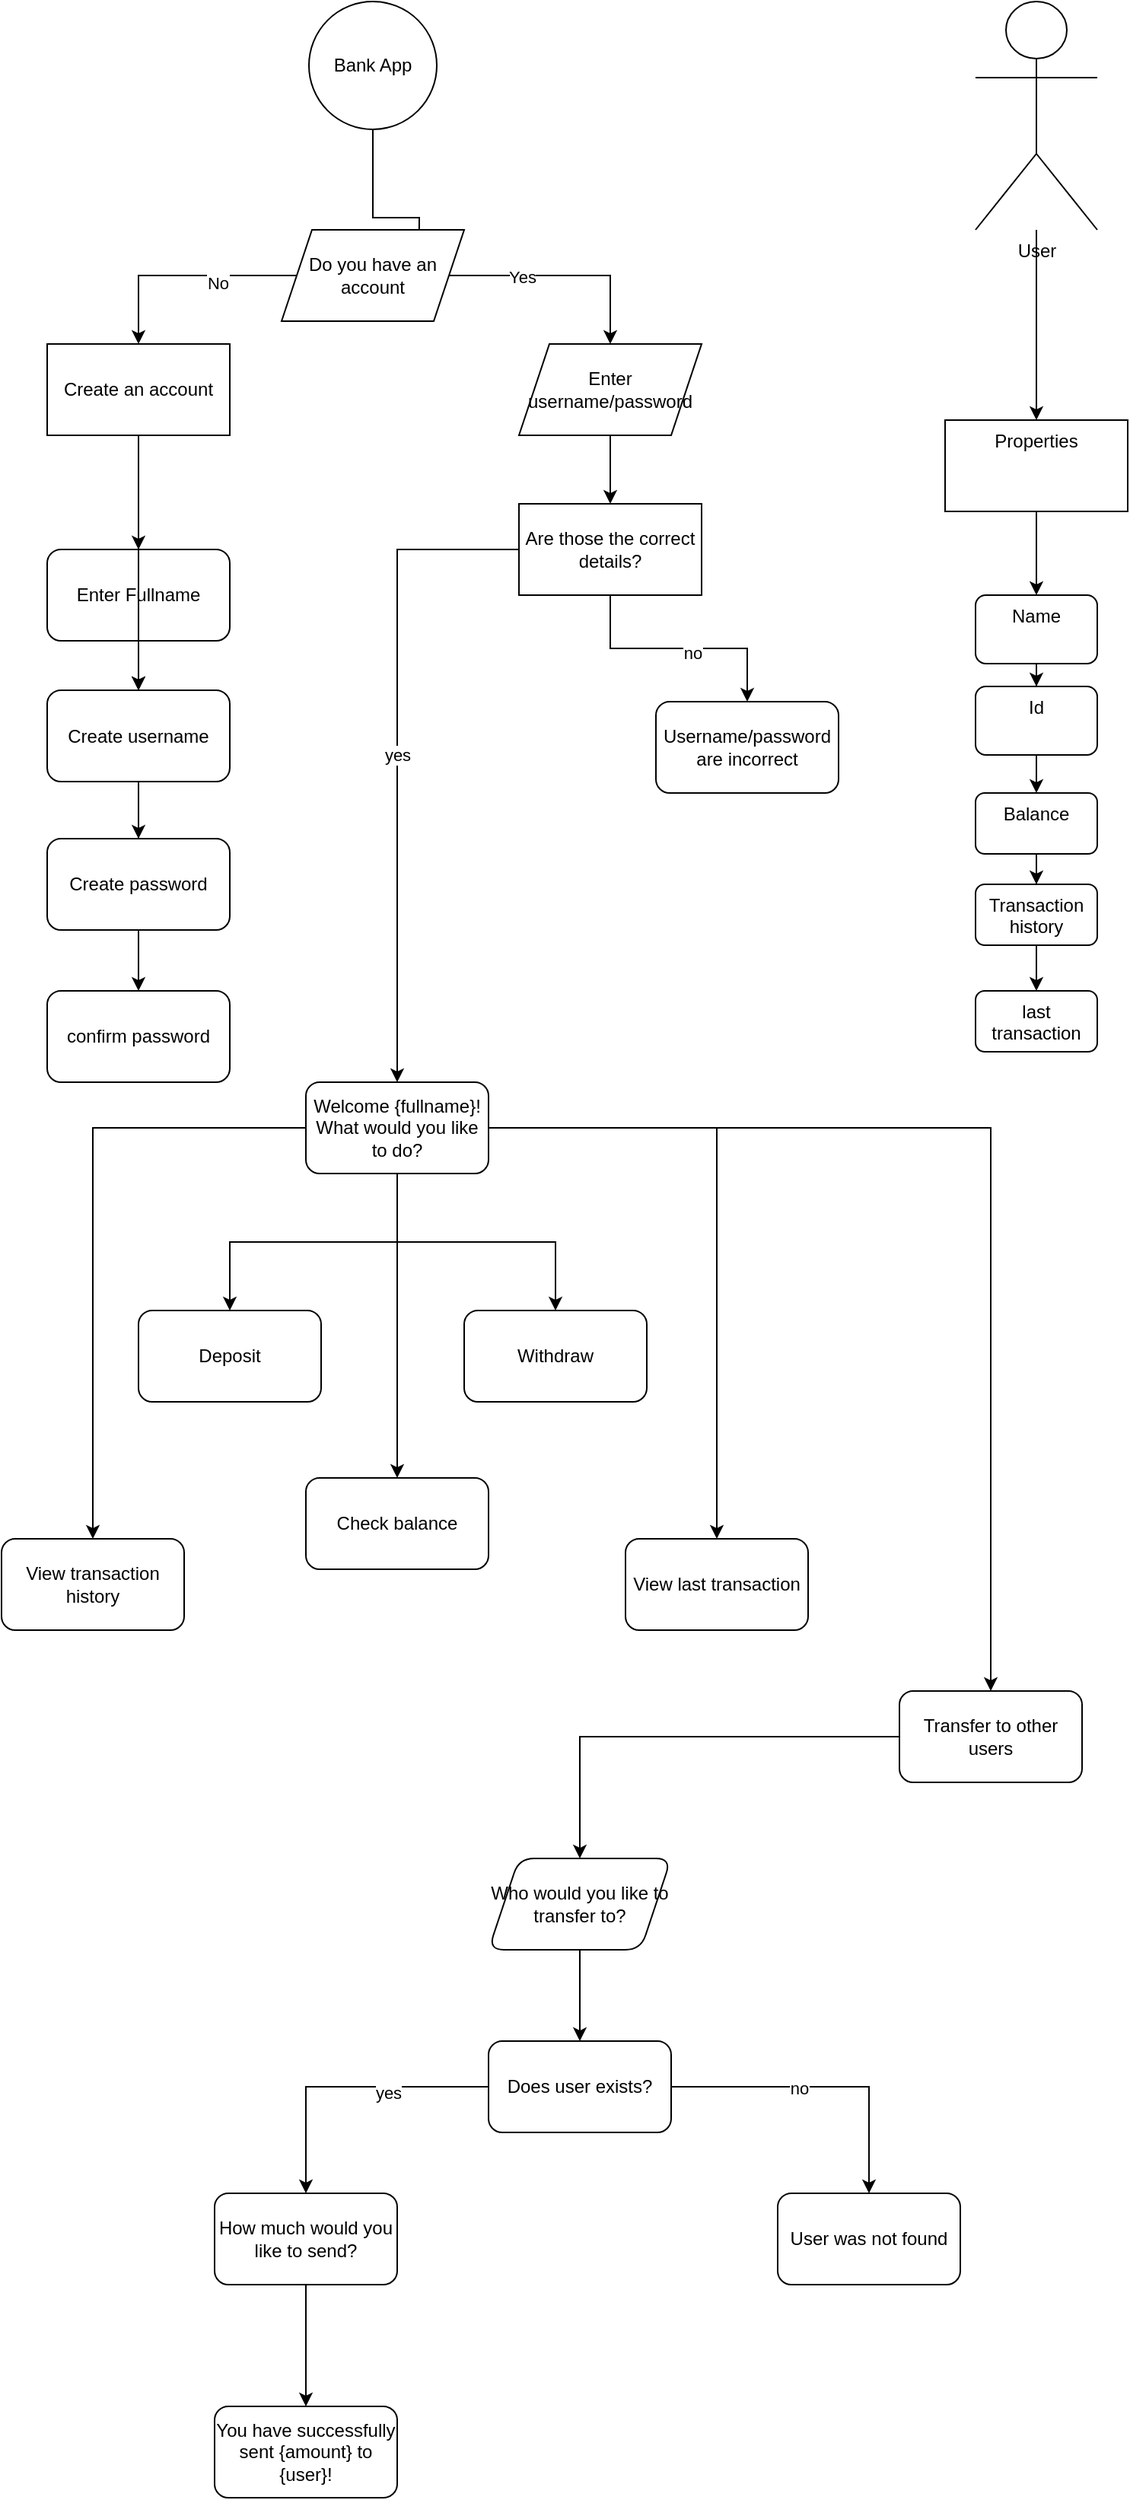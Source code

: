 <mxfile version="22.1.3" type="github">
  <diagram name="Page-1" id="O2WwPxYlMlBGZqd85Bm_">
    <mxGraphModel dx="1222" dy="834" grid="1" gridSize="10" guides="1" tooltips="1" connect="1" arrows="1" fold="1" page="1" pageScale="1" pageWidth="827" pageHeight="1169" math="0" shadow="0">
      <root>
        <mxCell id="0" />
        <mxCell id="1" parent="0" />
        <mxCell id="p9L-tS2LZ4l52d3lMuFt-42" value="" style="edgeStyle=orthogonalEdgeStyle;rounded=0;orthogonalLoop=1;jettySize=auto;html=1;" edge="1" parent="1" source="p9L-tS2LZ4l52d3lMuFt-1">
          <mxGeometry relative="1" as="geometry">
            <mxPoint x="294" y="230" as="targetPoint" />
          </mxGeometry>
        </mxCell>
        <mxCell id="p9L-tS2LZ4l52d3lMuFt-1" value="Bank App" style="ellipse;whiteSpace=wrap;html=1;aspect=fixed;direction=north;" vertex="1" parent="1">
          <mxGeometry x="222" y="30" width="84" height="84" as="geometry" />
        </mxCell>
        <mxCell id="p9L-tS2LZ4l52d3lMuFt-6" value="" style="edgeStyle=orthogonalEdgeStyle;rounded=0;orthogonalLoop=1;jettySize=auto;html=1;" edge="1" parent="1" source="p9L-tS2LZ4l52d3lMuFt-2" target="p9L-tS2LZ4l52d3lMuFt-5">
          <mxGeometry relative="1" as="geometry" />
        </mxCell>
        <mxCell id="p9L-tS2LZ4l52d3lMuFt-2" value="User&lt;br&gt;" style="shape=umlActor;verticalLabelPosition=bottom;verticalAlign=top;html=1;outlineConnect=0;" vertex="1" parent="1">
          <mxGeometry x="660" y="30" width="80" height="150" as="geometry" />
        </mxCell>
        <mxCell id="p9L-tS2LZ4l52d3lMuFt-8" value="" style="edgeStyle=orthogonalEdgeStyle;rounded=0;orthogonalLoop=1;jettySize=auto;html=1;" edge="1" parent="1" source="p9L-tS2LZ4l52d3lMuFt-5" target="p9L-tS2LZ4l52d3lMuFt-7">
          <mxGeometry relative="1" as="geometry" />
        </mxCell>
        <mxCell id="p9L-tS2LZ4l52d3lMuFt-5" value="Properties" style="whiteSpace=wrap;html=1;verticalAlign=top;" vertex="1" parent="1">
          <mxGeometry x="640" y="305" width="120" height="60" as="geometry" />
        </mxCell>
        <mxCell id="p9L-tS2LZ4l52d3lMuFt-12" value="" style="edgeStyle=orthogonalEdgeStyle;rounded=0;orthogonalLoop=1;jettySize=auto;html=1;" edge="1" parent="1" source="p9L-tS2LZ4l52d3lMuFt-7" target="p9L-tS2LZ4l52d3lMuFt-11">
          <mxGeometry relative="1" as="geometry" />
        </mxCell>
        <mxCell id="p9L-tS2LZ4l52d3lMuFt-7" value="Name" style="rounded=1;whiteSpace=wrap;html=1;verticalAlign=top;" vertex="1" parent="1">
          <mxGeometry x="660" y="420" width="80" height="45" as="geometry" />
        </mxCell>
        <mxCell id="p9L-tS2LZ4l52d3lMuFt-14" value="" style="edgeStyle=orthogonalEdgeStyle;rounded=0;orthogonalLoop=1;jettySize=auto;html=1;" edge="1" parent="1" source="p9L-tS2LZ4l52d3lMuFt-11" target="p9L-tS2LZ4l52d3lMuFt-13">
          <mxGeometry relative="1" as="geometry" />
        </mxCell>
        <mxCell id="p9L-tS2LZ4l52d3lMuFt-11" value="Id" style="rounded=1;whiteSpace=wrap;html=1;verticalAlign=top;" vertex="1" parent="1">
          <mxGeometry x="660" y="480" width="80" height="45" as="geometry" />
        </mxCell>
        <mxCell id="p9L-tS2LZ4l52d3lMuFt-18" value="" style="edgeStyle=orthogonalEdgeStyle;rounded=0;orthogonalLoop=1;jettySize=auto;html=1;" edge="1" parent="1" source="p9L-tS2LZ4l52d3lMuFt-13" target="p9L-tS2LZ4l52d3lMuFt-17">
          <mxGeometry relative="1" as="geometry" />
        </mxCell>
        <mxCell id="p9L-tS2LZ4l52d3lMuFt-13" value="Balance" style="rounded=1;whiteSpace=wrap;html=1;verticalAlign=top;" vertex="1" parent="1">
          <mxGeometry x="660" y="550" width="80" height="40" as="geometry" />
        </mxCell>
        <mxCell id="p9L-tS2LZ4l52d3lMuFt-21" value="" style="edgeStyle=orthogonalEdgeStyle;rounded=0;orthogonalLoop=1;jettySize=auto;html=1;" edge="1" parent="1" source="p9L-tS2LZ4l52d3lMuFt-17" target="p9L-tS2LZ4l52d3lMuFt-20">
          <mxGeometry relative="1" as="geometry" />
        </mxCell>
        <mxCell id="p9L-tS2LZ4l52d3lMuFt-17" value="Transaction history" style="rounded=1;whiteSpace=wrap;html=1;verticalAlign=top;" vertex="1" parent="1">
          <mxGeometry x="660" y="610" width="80" height="40" as="geometry" />
        </mxCell>
        <mxCell id="p9L-tS2LZ4l52d3lMuFt-20" value="last transaction" style="rounded=1;whiteSpace=wrap;html=1;verticalAlign=top;" vertex="1" parent="1">
          <mxGeometry x="660" y="680" width="80" height="40" as="geometry" />
        </mxCell>
        <mxCell id="p9L-tS2LZ4l52d3lMuFt-46" value="" style="edgeStyle=orthogonalEdgeStyle;rounded=0;orthogonalLoop=1;jettySize=auto;html=1;" edge="1" parent="1" source="p9L-tS2LZ4l52d3lMuFt-41" target="p9L-tS2LZ4l52d3lMuFt-45">
          <mxGeometry relative="1" as="geometry" />
        </mxCell>
        <mxCell id="p9L-tS2LZ4l52d3lMuFt-51" value="Yes" style="edgeLabel;html=1;align=center;verticalAlign=middle;resizable=0;points=[];" vertex="1" connectable="0" parent="p9L-tS2LZ4l52d3lMuFt-46">
          <mxGeometry x="-0.364" y="-1" relative="1" as="geometry">
            <mxPoint as="offset" />
          </mxGeometry>
        </mxCell>
        <mxCell id="p9L-tS2LZ4l52d3lMuFt-48" value="" style="edgeStyle=orthogonalEdgeStyle;rounded=0;orthogonalLoop=1;jettySize=auto;html=1;" edge="1" parent="1" source="p9L-tS2LZ4l52d3lMuFt-41" target="p9L-tS2LZ4l52d3lMuFt-47">
          <mxGeometry relative="1" as="geometry" />
        </mxCell>
        <mxCell id="p9L-tS2LZ4l52d3lMuFt-50" value="No" style="edgeLabel;html=1;align=center;verticalAlign=middle;resizable=0;points=[];" vertex="1" connectable="0" parent="p9L-tS2LZ4l52d3lMuFt-48">
          <mxGeometry x="-0.305" y="5" relative="1" as="geometry">
            <mxPoint as="offset" />
          </mxGeometry>
        </mxCell>
        <mxCell id="p9L-tS2LZ4l52d3lMuFt-41" value="Do you have an account" style="shape=parallelogram;perimeter=parallelogramPerimeter;whiteSpace=wrap;html=1;fixedSize=1;" vertex="1" parent="1">
          <mxGeometry x="204" y="180" width="120" height="60" as="geometry" />
        </mxCell>
        <mxCell id="p9L-tS2LZ4l52d3lMuFt-68" value="" style="edgeStyle=orthogonalEdgeStyle;rounded=0;orthogonalLoop=1;jettySize=auto;html=1;" edge="1" parent="1" source="p9L-tS2LZ4l52d3lMuFt-45" target="p9L-tS2LZ4l52d3lMuFt-67">
          <mxGeometry relative="1" as="geometry" />
        </mxCell>
        <mxCell id="p9L-tS2LZ4l52d3lMuFt-45" value="Enter username/password" style="shape=parallelogram;perimeter=parallelogramPerimeter;whiteSpace=wrap;html=1;fixedSize=1;" vertex="1" parent="1">
          <mxGeometry x="360" y="255" width="120" height="60" as="geometry" />
        </mxCell>
        <mxCell id="p9L-tS2LZ4l52d3lMuFt-57" value="" style="edgeStyle=orthogonalEdgeStyle;rounded=0;orthogonalLoop=1;jettySize=auto;html=1;" edge="1" parent="1" source="p9L-tS2LZ4l52d3lMuFt-47" target="p9L-tS2LZ4l52d3lMuFt-56">
          <mxGeometry relative="1" as="geometry" />
        </mxCell>
        <mxCell id="p9L-tS2LZ4l52d3lMuFt-59" value="" style="edgeStyle=orthogonalEdgeStyle;rounded=0;orthogonalLoop=1;jettySize=auto;html=1;" edge="1" parent="1" source="p9L-tS2LZ4l52d3lMuFt-47" target="p9L-tS2LZ4l52d3lMuFt-58">
          <mxGeometry relative="1" as="geometry" />
        </mxCell>
        <mxCell id="p9L-tS2LZ4l52d3lMuFt-61" value="" style="edgeStyle=orthogonalEdgeStyle;rounded=0;orthogonalLoop=1;jettySize=auto;html=1;" edge="1" parent="1" source="p9L-tS2LZ4l52d3lMuFt-47" target="p9L-tS2LZ4l52d3lMuFt-60">
          <mxGeometry relative="1" as="geometry" />
        </mxCell>
        <mxCell id="p9L-tS2LZ4l52d3lMuFt-63" value="" style="edgeStyle=orthogonalEdgeStyle;rounded=0;orthogonalLoop=1;jettySize=auto;html=1;" edge="1" parent="1" source="p9L-tS2LZ4l52d3lMuFt-58" target="p9L-tS2LZ4l52d3lMuFt-62">
          <mxGeometry relative="1" as="geometry" />
        </mxCell>
        <mxCell id="p9L-tS2LZ4l52d3lMuFt-47" value="Create an account" style="whiteSpace=wrap;html=1;" vertex="1" parent="1">
          <mxGeometry x="50" y="255" width="120" height="60" as="geometry" />
        </mxCell>
        <mxCell id="p9L-tS2LZ4l52d3lMuFt-56" value="Enter Fullname" style="rounded=1;whiteSpace=wrap;html=1;" vertex="1" parent="1">
          <mxGeometry x="50" y="390" width="120" height="60" as="geometry" />
        </mxCell>
        <mxCell id="p9L-tS2LZ4l52d3lMuFt-60" value="Create password" style="rounded=1;whiteSpace=wrap;html=1;" vertex="1" parent="1">
          <mxGeometry x="50" y="580" width="120" height="60" as="geometry" />
        </mxCell>
        <mxCell id="p9L-tS2LZ4l52d3lMuFt-62" value="confirm password" style="rounded=1;whiteSpace=wrap;html=1;" vertex="1" parent="1">
          <mxGeometry x="50" y="680" width="120" height="60" as="geometry" />
        </mxCell>
        <mxCell id="p9L-tS2LZ4l52d3lMuFt-64" value="" style="edgeStyle=orthogonalEdgeStyle;rounded=0;orthogonalLoop=1;jettySize=auto;html=1;" edge="1" parent="1" source="p9L-tS2LZ4l52d3lMuFt-47" target="p9L-tS2LZ4l52d3lMuFt-58">
          <mxGeometry relative="1" as="geometry">
            <mxPoint x="140" y="365" as="sourcePoint" />
            <mxPoint x="140" y="750" as="targetPoint" />
          </mxGeometry>
        </mxCell>
        <mxCell id="p9L-tS2LZ4l52d3lMuFt-58" value="Create username" style="rounded=1;whiteSpace=wrap;html=1;" vertex="1" parent="1">
          <mxGeometry x="50" y="482.5" width="120" height="60" as="geometry" />
        </mxCell>
        <mxCell id="p9L-tS2LZ4l52d3lMuFt-70" value="yes" style="edgeStyle=orthogonalEdgeStyle;rounded=0;orthogonalLoop=1;jettySize=auto;html=1;" edge="1" parent="1" source="p9L-tS2LZ4l52d3lMuFt-67" target="p9L-tS2LZ4l52d3lMuFt-69">
          <mxGeometry relative="1" as="geometry" />
        </mxCell>
        <mxCell id="p9L-tS2LZ4l52d3lMuFt-74" value="" style="edgeStyle=orthogonalEdgeStyle;rounded=0;orthogonalLoop=1;jettySize=auto;html=1;" edge="1" parent="1" source="p9L-tS2LZ4l52d3lMuFt-67" target="p9L-tS2LZ4l52d3lMuFt-73">
          <mxGeometry relative="1" as="geometry" />
        </mxCell>
        <mxCell id="p9L-tS2LZ4l52d3lMuFt-75" value="no" style="edgeLabel;html=1;align=center;verticalAlign=middle;resizable=0;points=[];" vertex="1" connectable="0" parent="p9L-tS2LZ4l52d3lMuFt-74">
          <mxGeometry x="0.108" y="-3" relative="1" as="geometry">
            <mxPoint as="offset" />
          </mxGeometry>
        </mxCell>
        <mxCell id="p9L-tS2LZ4l52d3lMuFt-67" value="Are those the correct details?" style="whiteSpace=wrap;html=1;" vertex="1" parent="1">
          <mxGeometry x="360" y="360" width="120" height="60" as="geometry" />
        </mxCell>
        <mxCell id="p9L-tS2LZ4l52d3lMuFt-77" value="" style="edgeStyle=orthogonalEdgeStyle;rounded=0;orthogonalLoop=1;jettySize=auto;html=1;" edge="1" parent="1" source="p9L-tS2LZ4l52d3lMuFt-69" target="p9L-tS2LZ4l52d3lMuFt-76">
          <mxGeometry relative="1" as="geometry" />
        </mxCell>
        <mxCell id="p9L-tS2LZ4l52d3lMuFt-79" value="" style="edgeStyle=orthogonalEdgeStyle;rounded=0;orthogonalLoop=1;jettySize=auto;html=1;" edge="1" parent="1" source="p9L-tS2LZ4l52d3lMuFt-69" target="p9L-tS2LZ4l52d3lMuFt-78">
          <mxGeometry relative="1" as="geometry" />
        </mxCell>
        <mxCell id="p9L-tS2LZ4l52d3lMuFt-81" value="" style="edgeStyle=orthogonalEdgeStyle;rounded=0;orthogonalLoop=1;jettySize=auto;html=1;" edge="1" parent="1" source="p9L-tS2LZ4l52d3lMuFt-69" target="p9L-tS2LZ4l52d3lMuFt-80">
          <mxGeometry relative="1" as="geometry" />
        </mxCell>
        <mxCell id="p9L-tS2LZ4l52d3lMuFt-83" value="" style="edgeStyle=orthogonalEdgeStyle;rounded=0;orthogonalLoop=1;jettySize=auto;html=1;" edge="1" parent="1" source="p9L-tS2LZ4l52d3lMuFt-69" target="p9L-tS2LZ4l52d3lMuFt-82">
          <mxGeometry relative="1" as="geometry" />
        </mxCell>
        <mxCell id="p9L-tS2LZ4l52d3lMuFt-85" value="" style="edgeStyle=orthogonalEdgeStyle;rounded=0;orthogonalLoop=1;jettySize=auto;html=1;" edge="1" parent="1" source="p9L-tS2LZ4l52d3lMuFt-69" target="p9L-tS2LZ4l52d3lMuFt-84">
          <mxGeometry relative="1" as="geometry" />
        </mxCell>
        <mxCell id="p9L-tS2LZ4l52d3lMuFt-87" value="" style="edgeStyle=orthogonalEdgeStyle;rounded=0;orthogonalLoop=1;jettySize=auto;html=1;" edge="1" parent="1" source="p9L-tS2LZ4l52d3lMuFt-69" target="p9L-tS2LZ4l52d3lMuFt-86">
          <mxGeometry relative="1" as="geometry" />
        </mxCell>
        <mxCell id="p9L-tS2LZ4l52d3lMuFt-69" value="Welcome {fullname}!&lt;br&gt;What would you like to do?" style="rounded=1;whiteSpace=wrap;html=1;" vertex="1" parent="1">
          <mxGeometry x="220" y="740" width="120" height="60" as="geometry" />
        </mxCell>
        <mxCell id="p9L-tS2LZ4l52d3lMuFt-73" value="Username/password are incorrect" style="rounded=1;whiteSpace=wrap;html=1;" vertex="1" parent="1">
          <mxGeometry x="450" y="490" width="120" height="60" as="geometry" />
        </mxCell>
        <mxCell id="p9L-tS2LZ4l52d3lMuFt-76" value="Deposit" style="whiteSpace=wrap;html=1;rounded=1;" vertex="1" parent="1">
          <mxGeometry x="110" y="890" width="120" height="60" as="geometry" />
        </mxCell>
        <mxCell id="p9L-tS2LZ4l52d3lMuFt-78" value="Withdraw" style="whiteSpace=wrap;html=1;rounded=1;" vertex="1" parent="1">
          <mxGeometry x="324" y="890" width="120" height="60" as="geometry" />
        </mxCell>
        <mxCell id="p9L-tS2LZ4l52d3lMuFt-80" value="Check balance" style="whiteSpace=wrap;html=1;rounded=1;" vertex="1" parent="1">
          <mxGeometry x="220" y="1000" width="120" height="60" as="geometry" />
        </mxCell>
        <mxCell id="p9L-tS2LZ4l52d3lMuFt-82" value="View last transaction" style="whiteSpace=wrap;html=1;rounded=1;" vertex="1" parent="1">
          <mxGeometry x="430" y="1040" width="120" height="60" as="geometry" />
        </mxCell>
        <mxCell id="p9L-tS2LZ4l52d3lMuFt-84" value="View transaction history" style="whiteSpace=wrap;html=1;rounded=1;" vertex="1" parent="1">
          <mxGeometry x="20" y="1040" width="120" height="60" as="geometry" />
        </mxCell>
        <mxCell id="p9L-tS2LZ4l52d3lMuFt-95" value="" style="edgeStyle=orthogonalEdgeStyle;rounded=0;orthogonalLoop=1;jettySize=auto;html=1;" edge="1" parent="1" source="p9L-tS2LZ4l52d3lMuFt-86" target="p9L-tS2LZ4l52d3lMuFt-94">
          <mxGeometry relative="1" as="geometry" />
        </mxCell>
        <mxCell id="p9L-tS2LZ4l52d3lMuFt-86" value="Transfer to other users" style="whiteSpace=wrap;html=1;rounded=1;" vertex="1" parent="1">
          <mxGeometry x="610" y="1140" width="120" height="60" as="geometry" />
        </mxCell>
        <mxCell id="p9L-tS2LZ4l52d3lMuFt-99" value="" style="edgeStyle=orthogonalEdgeStyle;rounded=0;orthogonalLoop=1;jettySize=auto;html=1;" edge="1" parent="1" source="p9L-tS2LZ4l52d3lMuFt-94" target="p9L-tS2LZ4l52d3lMuFt-98">
          <mxGeometry relative="1" as="geometry" />
        </mxCell>
        <mxCell id="p9L-tS2LZ4l52d3lMuFt-94" value="Who would you like to transfer to?" style="shape=parallelogram;perimeter=parallelogramPerimeter;whiteSpace=wrap;html=1;fixedSize=1;rounded=1;" vertex="1" parent="1">
          <mxGeometry x="340" y="1250" width="120" height="60" as="geometry" />
        </mxCell>
        <mxCell id="p9L-tS2LZ4l52d3lMuFt-101" value="" style="edgeStyle=orthogonalEdgeStyle;rounded=0;orthogonalLoop=1;jettySize=auto;html=1;" edge="1" parent="1" source="p9L-tS2LZ4l52d3lMuFt-98" target="p9L-tS2LZ4l52d3lMuFt-100">
          <mxGeometry relative="1" as="geometry" />
        </mxCell>
        <mxCell id="p9L-tS2LZ4l52d3lMuFt-102" value="no" style="edgeLabel;html=1;align=center;verticalAlign=middle;resizable=0;points=[];" vertex="1" connectable="0" parent="p9L-tS2LZ4l52d3lMuFt-101">
          <mxGeometry x="-0.166" y="-1" relative="1" as="geometry">
            <mxPoint as="offset" />
          </mxGeometry>
        </mxCell>
        <mxCell id="p9L-tS2LZ4l52d3lMuFt-104" value="" style="edgeStyle=orthogonalEdgeStyle;rounded=0;orthogonalLoop=1;jettySize=auto;html=1;" edge="1" parent="1" source="p9L-tS2LZ4l52d3lMuFt-98" target="p9L-tS2LZ4l52d3lMuFt-103">
          <mxGeometry relative="1" as="geometry" />
        </mxCell>
        <mxCell id="p9L-tS2LZ4l52d3lMuFt-105" value="yes" style="edgeLabel;html=1;align=center;verticalAlign=middle;resizable=0;points=[];" vertex="1" connectable="0" parent="p9L-tS2LZ4l52d3lMuFt-104">
          <mxGeometry x="-0.307" y="4" relative="1" as="geometry">
            <mxPoint as="offset" />
          </mxGeometry>
        </mxCell>
        <mxCell id="p9L-tS2LZ4l52d3lMuFt-98" value="Does user exists?" style="whiteSpace=wrap;html=1;rounded=1;" vertex="1" parent="1">
          <mxGeometry x="340" y="1370" width="120" height="60" as="geometry" />
        </mxCell>
        <mxCell id="p9L-tS2LZ4l52d3lMuFt-100" value="User was not found" style="rounded=1;whiteSpace=wrap;html=1;" vertex="1" parent="1">
          <mxGeometry x="530" y="1470" width="120" height="60" as="geometry" />
        </mxCell>
        <mxCell id="p9L-tS2LZ4l52d3lMuFt-107" value="" style="edgeStyle=orthogonalEdgeStyle;rounded=0;orthogonalLoop=1;jettySize=auto;html=1;" edge="1" parent="1" source="p9L-tS2LZ4l52d3lMuFt-103" target="p9L-tS2LZ4l52d3lMuFt-106">
          <mxGeometry relative="1" as="geometry" />
        </mxCell>
        <mxCell id="p9L-tS2LZ4l52d3lMuFt-103" value="How much would you like to send?" style="whiteSpace=wrap;html=1;rounded=1;" vertex="1" parent="1">
          <mxGeometry x="160" y="1470" width="120" height="60" as="geometry" />
        </mxCell>
        <mxCell id="p9L-tS2LZ4l52d3lMuFt-106" value="You have successfully sent {amount} to {user}!" style="whiteSpace=wrap;html=1;rounded=1;" vertex="1" parent="1">
          <mxGeometry x="160" y="1610" width="120" height="60" as="geometry" />
        </mxCell>
      </root>
    </mxGraphModel>
  </diagram>
</mxfile>
